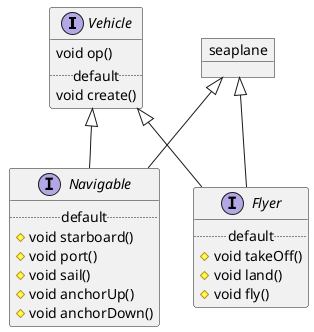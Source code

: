 @startuml

interface Vehicle {
void op()
.. default ..
void create()
}

interface Navigable {
.. default ..
#void starboard()
#void port()
#void sail()
#void anchorUp()
#void anchorDown()
}

interface Flyer {
.. default ..
#void takeOff()
#void land()
#void fly()
}

object seaplane

Vehicle <|-- Navigable
Vehicle <|-- Flyer

seaplane <|-- Navigable
seaplane <|-- Flyer

@enduml

